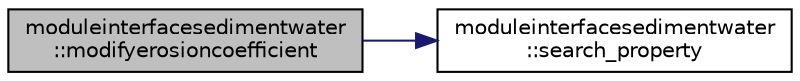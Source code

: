digraph "moduleinterfacesedimentwater::modifyerosioncoefficient"
{
 // LATEX_PDF_SIZE
  edge [fontname="Helvetica",fontsize="10",labelfontname="Helvetica",labelfontsize="10"];
  node [fontname="Helvetica",fontsize="10",shape=record];
  rankdir="LR";
  Node1 [label="moduleinterfacesedimentwater\l::modifyerosioncoefficient",height=0.2,width=0.4,color="black", fillcolor="grey75", style="filled", fontcolor="black",tooltip=" "];
  Node1 -> Node2 [color="midnightblue",fontsize="10",style="solid",fontname="Helvetica"];
  Node2 [label="moduleinterfacesedimentwater\l::search_property",height=0.2,width=0.4,color="black", fillcolor="white", style="filled",URL="$namespacemoduleinterfacesedimentwater.html#ae241bc3d883ac6be0459ecc4b5128d68",tooltip=" "];
}
